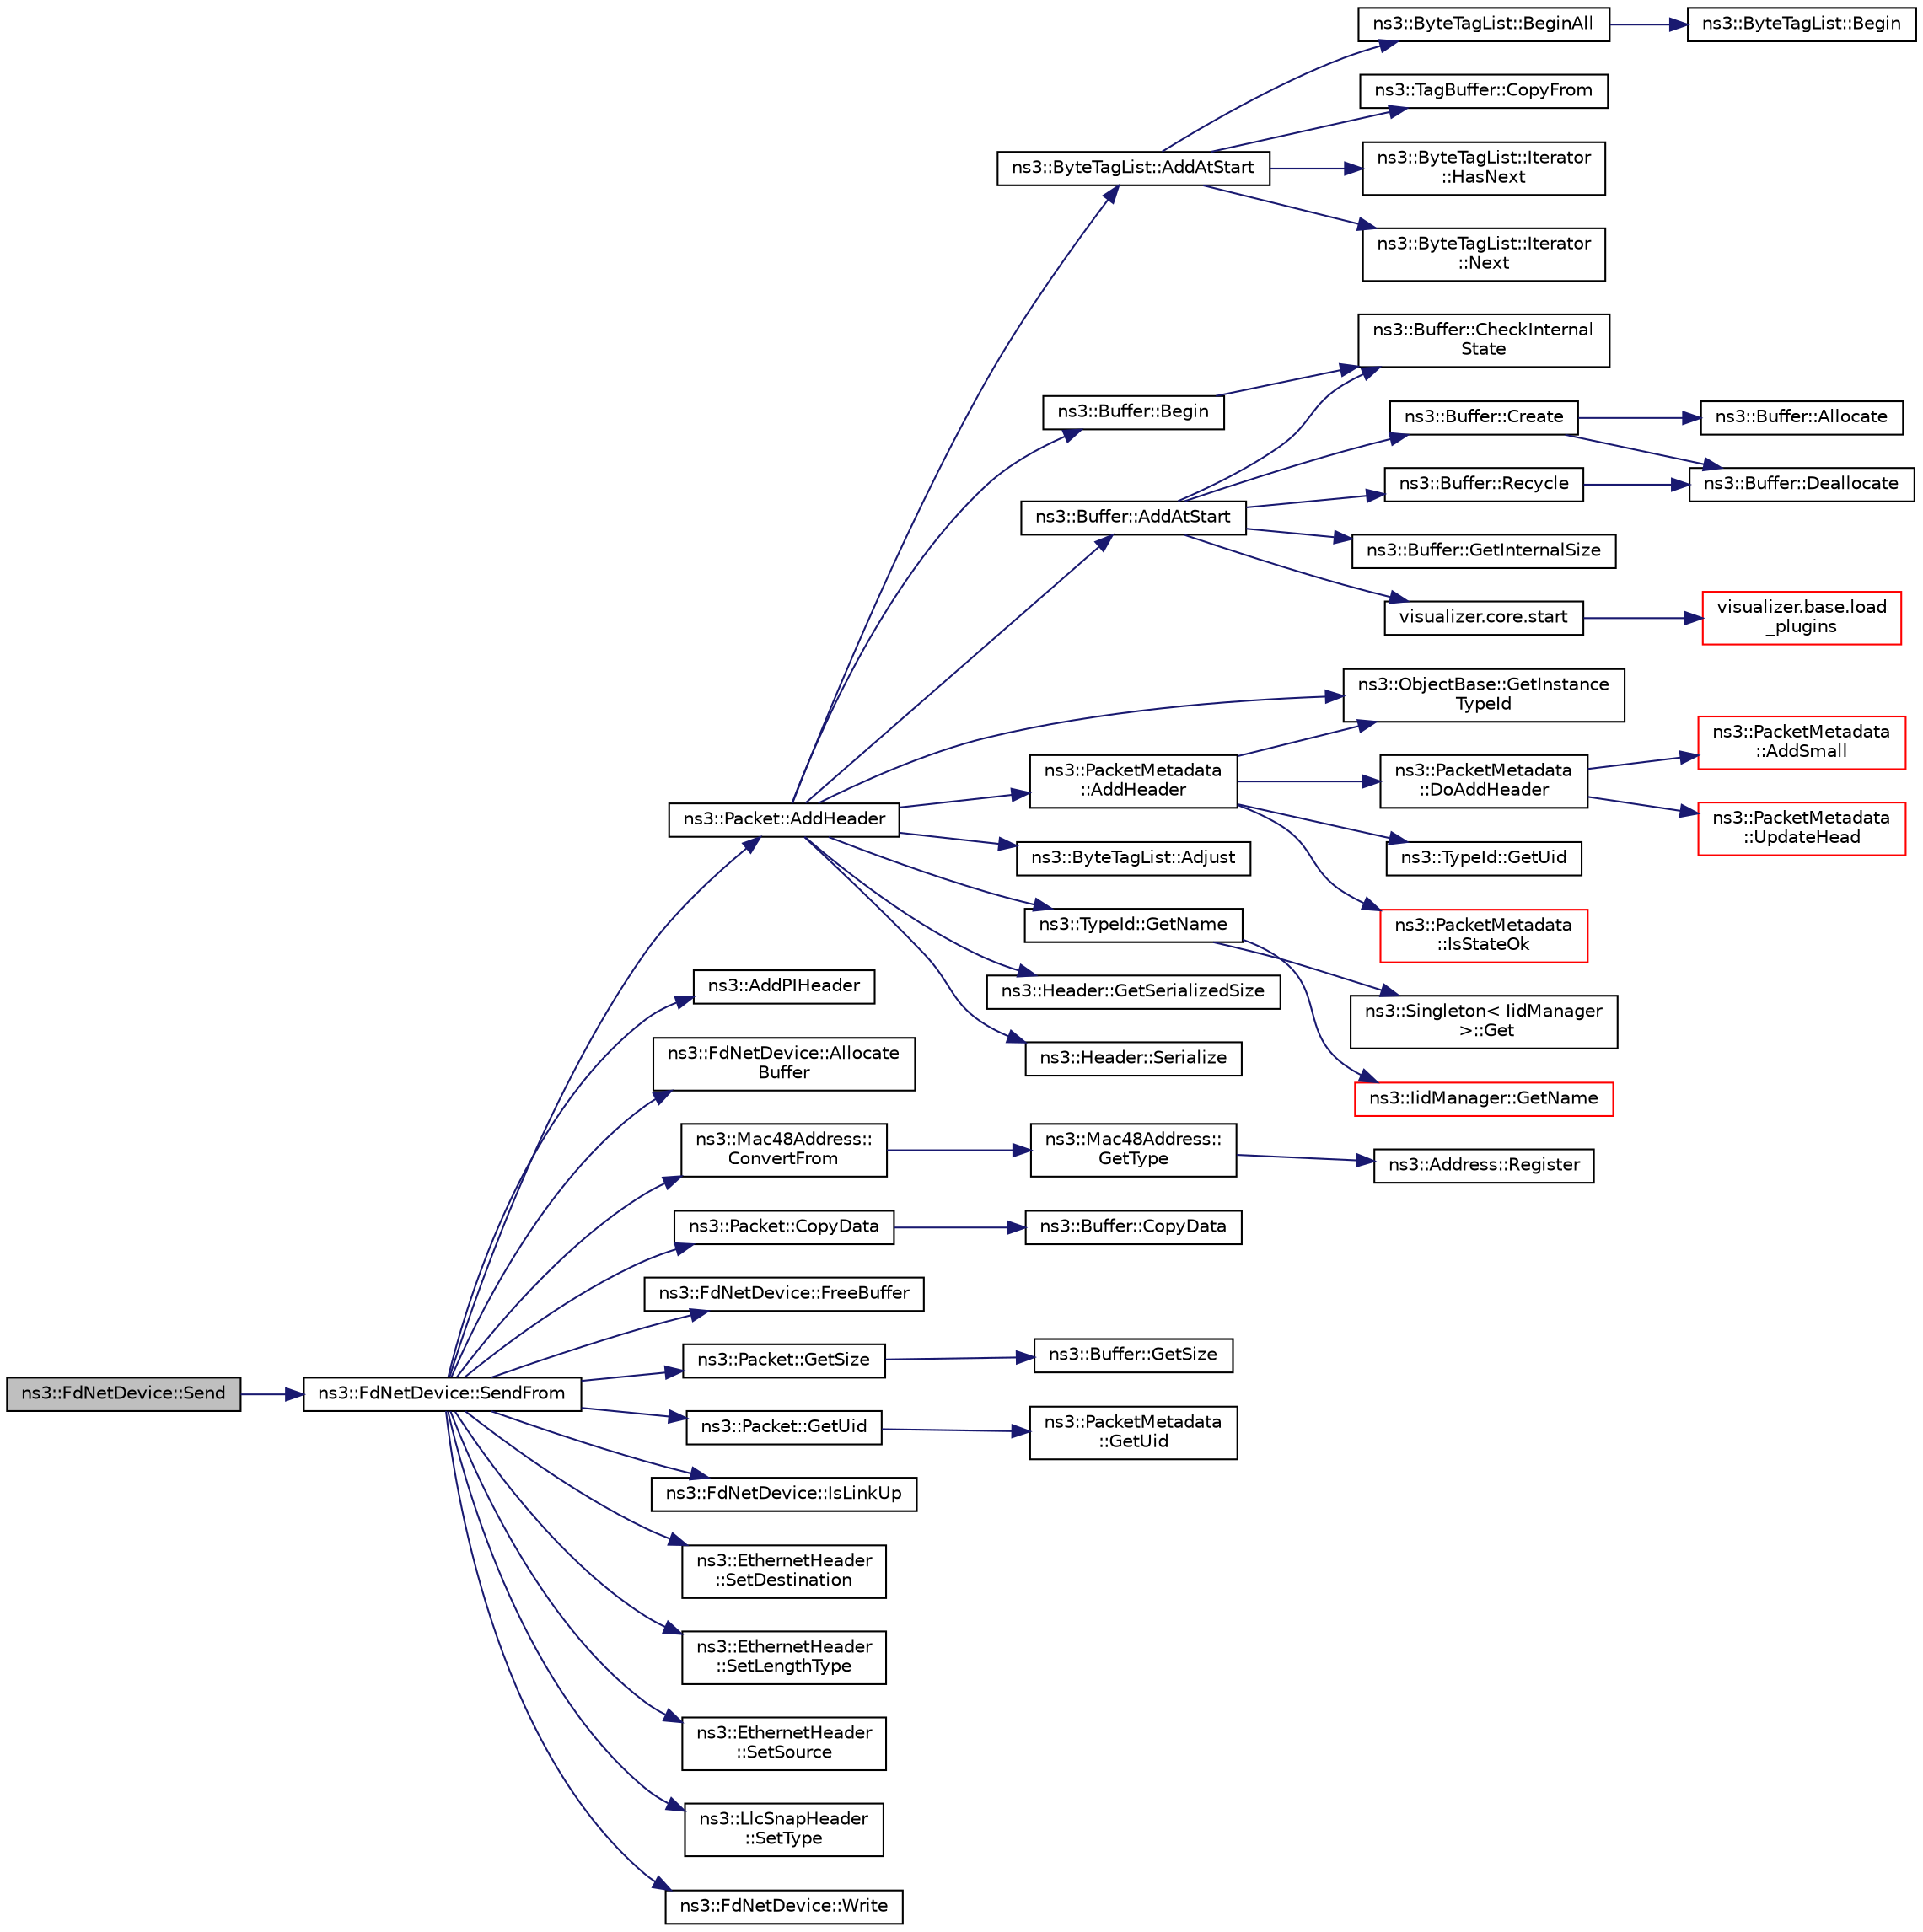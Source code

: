 digraph "ns3::FdNetDevice::Send"
{
 // LATEX_PDF_SIZE
  edge [fontname="Helvetica",fontsize="10",labelfontname="Helvetica",labelfontsize="10"];
  node [fontname="Helvetica",fontsize="10",shape=record];
  rankdir="LR";
  Node1 [label="ns3::FdNetDevice::Send",height=0.2,width=0.4,color="black", fillcolor="grey75", style="filled", fontcolor="black",tooltip=" "];
  Node1 -> Node2 [color="midnightblue",fontsize="10",style="solid",fontname="Helvetica"];
  Node2 [label="ns3::FdNetDevice::SendFrom",height=0.2,width=0.4,color="black", fillcolor="white", style="filled",URL="$classns3_1_1_fd_net_device.html#acf6a3cd28d254cd41c1776cbb55095cb",tooltip=" "];
  Node2 -> Node3 [color="midnightblue",fontsize="10",style="solid",fontname="Helvetica"];
  Node3 [label="ns3::Packet::AddHeader",height=0.2,width=0.4,color="black", fillcolor="white", style="filled",URL="$classns3_1_1_packet.html#a465108c595a0bc592095cbcab1832ed8",tooltip="Add header to this packet."];
  Node3 -> Node4 [color="midnightblue",fontsize="10",style="solid",fontname="Helvetica"];
  Node4 [label="ns3::ByteTagList::AddAtStart",height=0.2,width=0.4,color="black", fillcolor="white", style="filled",URL="$classns3_1_1_byte_tag_list.html#acb4563fbe4299c55af41ba7a166b71d5",tooltip="Make sure that all offsets are bigger than prependOffset which represents the location where new byte..."];
  Node4 -> Node5 [color="midnightblue",fontsize="10",style="solid",fontname="Helvetica"];
  Node5 [label="ns3::ByteTagList::BeginAll",height=0.2,width=0.4,color="black", fillcolor="white", style="filled",URL="$classns3_1_1_byte_tag_list.html#ab1d2c5671ea01900fa9ef58e33d1e739",tooltip="Returns an iterator pointing to the very first tag in this list."];
  Node5 -> Node6 [color="midnightblue",fontsize="10",style="solid",fontname="Helvetica"];
  Node6 [label="ns3::ByteTagList::Begin",height=0.2,width=0.4,color="black", fillcolor="white", style="filled",URL="$classns3_1_1_byte_tag_list.html#a22bb3fbf008c3bd4821429521a35c82d",tooltip=" "];
  Node4 -> Node7 [color="midnightblue",fontsize="10",style="solid",fontname="Helvetica"];
  Node7 [label="ns3::TagBuffer::CopyFrom",height=0.2,width=0.4,color="black", fillcolor="white", style="filled",URL="$classns3_1_1_tag_buffer.html#afe07a9e117449ff5b5d5857291671349",tooltip="Copy the nternal structure of another TagBuffer."];
  Node4 -> Node8 [color="midnightblue",fontsize="10",style="solid",fontname="Helvetica"];
  Node8 [label="ns3::ByteTagList::Iterator\l::HasNext",height=0.2,width=0.4,color="black", fillcolor="white", style="filled",URL="$classns3_1_1_byte_tag_list_1_1_iterator.html#a44e33e812e3eba4fdc168e36380853af",tooltip="Used to determine if the iterator is at the end of the byteTagList."];
  Node4 -> Node9 [color="midnightblue",fontsize="10",style="solid",fontname="Helvetica"];
  Node9 [label="ns3::ByteTagList::Iterator\l::Next",height=0.2,width=0.4,color="black", fillcolor="white", style="filled",URL="$classns3_1_1_byte_tag_list_1_1_iterator.html#af521864d800baab1d9c5262f59ce4433",tooltip="Returns the next Item from the ByteTagList."];
  Node3 -> Node10 [color="midnightblue",fontsize="10",style="solid",fontname="Helvetica"];
  Node10 [label="ns3::Buffer::AddAtStart",height=0.2,width=0.4,color="black", fillcolor="white", style="filled",URL="$classns3_1_1_buffer.html#a8abd8164c3671d3dadc98fc66fade7b1",tooltip=" "];
  Node10 -> Node11 [color="midnightblue",fontsize="10",style="solid",fontname="Helvetica"];
  Node11 [label="ns3::Buffer::CheckInternal\lState",height=0.2,width=0.4,color="black", fillcolor="white", style="filled",URL="$classns3_1_1_buffer.html#a200897ee202518b0d2bf91ead4e82be9",tooltip="Checks the internal buffer structures consistency."];
  Node10 -> Node12 [color="midnightblue",fontsize="10",style="solid",fontname="Helvetica"];
  Node12 [label="ns3::Buffer::Create",height=0.2,width=0.4,color="black", fillcolor="white", style="filled",URL="$classns3_1_1_buffer.html#a340c9888e35cf55d024808adfbd75913",tooltip="Create a buffer data storage."];
  Node12 -> Node13 [color="midnightblue",fontsize="10",style="solid",fontname="Helvetica"];
  Node13 [label="ns3::Buffer::Allocate",height=0.2,width=0.4,color="black", fillcolor="white", style="filled",URL="$classns3_1_1_buffer.html#a7bbfa888d618a79ee413fe01a7b4ff68",tooltip="Allocate a buffer data storage."];
  Node12 -> Node14 [color="midnightblue",fontsize="10",style="solid",fontname="Helvetica"];
  Node14 [label="ns3::Buffer::Deallocate",height=0.2,width=0.4,color="black", fillcolor="white", style="filled",URL="$classns3_1_1_buffer.html#a5cf2847bcc22da58cfa7e3a6b0279a01",tooltip="Deallocate the buffer memory."];
  Node10 -> Node15 [color="midnightblue",fontsize="10",style="solid",fontname="Helvetica"];
  Node15 [label="ns3::Buffer::GetInternalSize",height=0.2,width=0.4,color="black", fillcolor="white", style="filled",URL="$classns3_1_1_buffer.html#a1042168f1f6f3b24ad08a668662ab373",tooltip="Get the buffer real size."];
  Node10 -> Node16 [color="midnightblue",fontsize="10",style="solid",fontname="Helvetica"];
  Node16 [label="ns3::Buffer::Recycle",height=0.2,width=0.4,color="black", fillcolor="white", style="filled",URL="$classns3_1_1_buffer.html#aa14d4354b6de0c9d6044805f6503ecd2",tooltip="Recycle the buffer memory."];
  Node16 -> Node14 [color="midnightblue",fontsize="10",style="solid",fontname="Helvetica"];
  Node10 -> Node17 [color="midnightblue",fontsize="10",style="solid",fontname="Helvetica"];
  Node17 [label="visualizer.core.start",height=0.2,width=0.4,color="black", fillcolor="white", style="filled",URL="$namespacevisualizer_1_1core.html#a2a35e5d8a34af358b508dac8635754e0",tooltip=" "];
  Node17 -> Node18 [color="midnightblue",fontsize="10",style="solid",fontname="Helvetica"];
  Node18 [label="visualizer.base.load\l_plugins",height=0.2,width=0.4,color="red", fillcolor="white", style="filled",URL="$namespacevisualizer_1_1base.html#ad171497a5ff1afe0a73bedaebf35448f",tooltip=" "];
  Node3 -> Node20 [color="midnightblue",fontsize="10",style="solid",fontname="Helvetica"];
  Node20 [label="ns3::PacketMetadata\l::AddHeader",height=0.2,width=0.4,color="black", fillcolor="white", style="filled",URL="$classns3_1_1_packet_metadata.html#abdce736c4c5f647242f0808c0d2f9249",tooltip="Add an header."];
  Node20 -> Node21 [color="midnightblue",fontsize="10",style="solid",fontname="Helvetica"];
  Node21 [label="ns3::PacketMetadata\l::DoAddHeader",height=0.2,width=0.4,color="black", fillcolor="white", style="filled",URL="$classns3_1_1_packet_metadata.html#ae5ad09674e28733405c49b2655c51a5a",tooltip="Add an header."];
  Node21 -> Node22 [color="midnightblue",fontsize="10",style="solid",fontname="Helvetica"];
  Node22 [label="ns3::PacketMetadata\l::AddSmall",height=0.2,width=0.4,color="red", fillcolor="white", style="filled",URL="$classns3_1_1_packet_metadata.html#a9d74d684e6a7448a6790220c6c8e99f2",tooltip="Add a SmallItem."];
  Node21 -> Node32 [color="midnightblue",fontsize="10",style="solid",fontname="Helvetica"];
  Node32 [label="ns3::PacketMetadata\l::UpdateHead",height=0.2,width=0.4,color="red", fillcolor="white", style="filled",URL="$classns3_1_1_packet_metadata.html#a3baa0c324423e6fd600b31858aa4ade9",tooltip="Update the head."];
  Node20 -> Node33 [color="midnightblue",fontsize="10",style="solid",fontname="Helvetica"];
  Node33 [label="ns3::ObjectBase::GetInstance\lTypeId",height=0.2,width=0.4,color="black", fillcolor="white", style="filled",URL="$classns3_1_1_object_base.html#abe5b43a6f5b99a92a4c3122db31f06fb",tooltip="Get the most derived TypeId for this Object."];
  Node20 -> Node34 [color="midnightblue",fontsize="10",style="solid",fontname="Helvetica"];
  Node34 [label="ns3::TypeId::GetUid",height=0.2,width=0.4,color="black", fillcolor="white", style="filled",URL="$classns3_1_1_type_id.html#a429535085325d6f926724771446d9047",tooltip="Get the internal id of this TypeId."];
  Node20 -> Node35 [color="midnightblue",fontsize="10",style="solid",fontname="Helvetica"];
  Node35 [label="ns3::PacketMetadata\l::IsStateOk",height=0.2,width=0.4,color="red", fillcolor="white", style="filled",URL="$classns3_1_1_packet_metadata.html#a547dc7d09f1b2d41a28445a91c2fcf37",tooltip="Check if the metadata state is ok."];
  Node3 -> Node40 [color="midnightblue",fontsize="10",style="solid",fontname="Helvetica"];
  Node40 [label="ns3::ByteTagList::Adjust",height=0.2,width=0.4,color="black", fillcolor="white", style="filled",URL="$classns3_1_1_byte_tag_list.html#a1fec06d7e6daaf8039cf2a148e4090f2",tooltip="Adjust the offsets stored internally by the adjustment delta."];
  Node3 -> Node41 [color="midnightblue",fontsize="10",style="solid",fontname="Helvetica"];
  Node41 [label="ns3::Buffer::Begin",height=0.2,width=0.4,color="black", fillcolor="white", style="filled",URL="$classns3_1_1_buffer.html#acb977a0179de9abe4e295ce22023b4ca",tooltip=" "];
  Node41 -> Node11 [color="midnightblue",fontsize="10",style="solid",fontname="Helvetica"];
  Node3 -> Node33 [color="midnightblue",fontsize="10",style="solid",fontname="Helvetica"];
  Node3 -> Node42 [color="midnightblue",fontsize="10",style="solid",fontname="Helvetica"];
  Node42 [label="ns3::TypeId::GetName",height=0.2,width=0.4,color="black", fillcolor="white", style="filled",URL="$classns3_1_1_type_id.html#abc4965475a579c2afdc668d7a7d58374",tooltip="Get the name."];
  Node42 -> Node43 [color="midnightblue",fontsize="10",style="solid",fontname="Helvetica"];
  Node43 [label="ns3::Singleton\< IidManager\l \>::Get",height=0.2,width=0.4,color="black", fillcolor="white", style="filled",URL="$classns3_1_1_singleton.html#a80a2cd3c25a27ea72add7a9f7a141ffa",tooltip="Get a pointer to the singleton instance."];
  Node42 -> Node44 [color="midnightblue",fontsize="10",style="solid",fontname="Helvetica"];
  Node44 [label="ns3::IidManager::GetName",height=0.2,width=0.4,color="red", fillcolor="white", style="filled",URL="$classns3_1_1_iid_manager.html#a6658aaa8120efd885e98addb76a6f1d4",tooltip="Get the name of a type id."];
  Node3 -> Node46 [color="midnightblue",fontsize="10",style="solid",fontname="Helvetica"];
  Node46 [label="ns3::Header::GetSerializedSize",height=0.2,width=0.4,color="black", fillcolor="white", style="filled",URL="$classns3_1_1_header.html#a6ef0497eabc1b1fb0ad42738eb73f934",tooltip=" "];
  Node3 -> Node47 [color="midnightblue",fontsize="10",style="solid",fontname="Helvetica"];
  Node47 [label="ns3::Header::Serialize",height=0.2,width=0.4,color="black", fillcolor="white", style="filled",URL="$classns3_1_1_header.html#afb61f1aac69ff8349a6bfe521fab5404",tooltip=" "];
  Node2 -> Node48 [color="midnightblue",fontsize="10",style="solid",fontname="Helvetica"];
  Node48 [label="ns3::AddPIHeader",height=0.2,width=0.4,color="black", fillcolor="white", style="filled",URL="$group__fd-net-device.html#gad3e41a1d562aec7c106c65c5964071b6",tooltip="Synthesize PI header for the kernel."];
  Node2 -> Node49 [color="midnightblue",fontsize="10",style="solid",fontname="Helvetica"];
  Node49 [label="ns3::FdNetDevice::Allocate\lBuffer",height=0.2,width=0.4,color="black", fillcolor="white", style="filled",URL="$classns3_1_1_fd_net_device.html#a2697387a4770f9504e7677aabc461ff5",tooltip="Allocate packet buffer."];
  Node2 -> Node50 [color="midnightblue",fontsize="10",style="solid",fontname="Helvetica"];
  Node50 [label="ns3::Mac48Address::\lConvertFrom",height=0.2,width=0.4,color="black", fillcolor="white", style="filled",URL="$classns3_1_1_mac48_address.html#a911ce13603a9ef837545a032b6523ae4",tooltip=" "];
  Node50 -> Node51 [color="midnightblue",fontsize="10",style="solid",fontname="Helvetica"];
  Node51 [label="ns3::Mac48Address::\lGetType",height=0.2,width=0.4,color="black", fillcolor="white", style="filled",URL="$classns3_1_1_mac48_address.html#a5d365853b58b7acb2cc1cf905115891b",tooltip="Return the Type of address."];
  Node51 -> Node52 [color="midnightblue",fontsize="10",style="solid",fontname="Helvetica"];
  Node52 [label="ns3::Address::Register",height=0.2,width=0.4,color="black", fillcolor="white", style="filled",URL="$classns3_1_1_address.html#a75d239c79bb3c39d64a8db4f2d3d9b20",tooltip="Allocate a new type id for a new type of address."];
  Node2 -> Node53 [color="midnightblue",fontsize="10",style="solid",fontname="Helvetica"];
  Node53 [label="ns3::Packet::CopyData",height=0.2,width=0.4,color="black", fillcolor="white", style="filled",URL="$classns3_1_1_packet.html#a5bafd70ccf970b10524e2d61afd39dc1",tooltip="Copy the packet contents to a byte buffer."];
  Node53 -> Node54 [color="midnightblue",fontsize="10",style="solid",fontname="Helvetica"];
  Node54 [label="ns3::Buffer::CopyData",height=0.2,width=0.4,color="black", fillcolor="white", style="filled",URL="$classns3_1_1_buffer.html#a767c8ec06a1307b569b9a5996dcacf91",tooltip="Copy the specified amount of data from the buffer to the given output stream."];
  Node2 -> Node55 [color="midnightblue",fontsize="10",style="solid",fontname="Helvetica"];
  Node55 [label="ns3::FdNetDevice::FreeBuffer",height=0.2,width=0.4,color="black", fillcolor="white", style="filled",URL="$classns3_1_1_fd_net_device.html#a09bd030228537febccb676ce52cf1f85",tooltip="Free the given packet buffer."];
  Node2 -> Node56 [color="midnightblue",fontsize="10",style="solid",fontname="Helvetica"];
  Node56 [label="ns3::Packet::GetSize",height=0.2,width=0.4,color="black", fillcolor="white", style="filled",URL="$classns3_1_1_packet.html#afff7cb1ff518ee6dc0d424e10a5ad6ec",tooltip="Returns the the size in bytes of the packet (including the zero-filled initial payload)."];
  Node56 -> Node57 [color="midnightblue",fontsize="10",style="solid",fontname="Helvetica"];
  Node57 [label="ns3::Buffer::GetSize",height=0.2,width=0.4,color="black", fillcolor="white", style="filled",URL="$classns3_1_1_buffer.html#a60c9172d2b102f8856c81b2126c8b209",tooltip=" "];
  Node2 -> Node58 [color="midnightblue",fontsize="10",style="solid",fontname="Helvetica"];
  Node58 [label="ns3::Packet::GetUid",height=0.2,width=0.4,color="black", fillcolor="white", style="filled",URL="$classns3_1_1_packet.html#ab9f0b7e9cf21b7271eda0094e6ff2792",tooltip="Returns the packet's Uid."];
  Node58 -> Node59 [color="midnightblue",fontsize="10",style="solid",fontname="Helvetica"];
  Node59 [label="ns3::PacketMetadata\l::GetUid",height=0.2,width=0.4,color="black", fillcolor="white", style="filled",URL="$classns3_1_1_packet_metadata.html#aff25afa4a4e4304185feaeda79d0415f",tooltip="Get the packet Uid."];
  Node2 -> Node60 [color="midnightblue",fontsize="10",style="solid",fontname="Helvetica"];
  Node60 [label="ns3::FdNetDevice::IsLinkUp",height=0.2,width=0.4,color="black", fillcolor="white", style="filled",URL="$classns3_1_1_fd_net_device.html#a850e95921279495a9f4a3bf71694fdb1",tooltip=" "];
  Node2 -> Node61 [color="midnightblue",fontsize="10",style="solid",fontname="Helvetica"];
  Node61 [label="ns3::EthernetHeader\l::SetDestination",height=0.2,width=0.4,color="black", fillcolor="white", style="filled",URL="$classns3_1_1_ethernet_header.html#a40b1459c54c1f92240899c58c0a7a447",tooltip=" "];
  Node2 -> Node62 [color="midnightblue",fontsize="10",style="solid",fontname="Helvetica"];
  Node62 [label="ns3::EthernetHeader\l::SetLengthType",height=0.2,width=0.4,color="black", fillcolor="white", style="filled",URL="$classns3_1_1_ethernet_header.html#a765c4746c32e8b4cb6bf17eb76507f27",tooltip=" "];
  Node2 -> Node63 [color="midnightblue",fontsize="10",style="solid",fontname="Helvetica"];
  Node63 [label="ns3::EthernetHeader\l::SetSource",height=0.2,width=0.4,color="black", fillcolor="white", style="filled",URL="$classns3_1_1_ethernet_header.html#a78092e407054c05aa43ae95354988563",tooltip=" "];
  Node2 -> Node64 [color="midnightblue",fontsize="10",style="solid",fontname="Helvetica"];
  Node64 [label="ns3::LlcSnapHeader\l::SetType",height=0.2,width=0.4,color="black", fillcolor="white", style="filled",URL="$classns3_1_1_llc_snap_header.html#ad11362908897df050361a0c70ce454fc",tooltip="Set the Ethertype."];
  Node2 -> Node65 [color="midnightblue",fontsize="10",style="solid",fontname="Helvetica"];
  Node65 [label="ns3::FdNetDevice::Write",height=0.2,width=0.4,color="black", fillcolor="white", style="filled",URL="$classns3_1_1_fd_net_device.html#acd8743ef6f5cc2a7cf62fb4e93de965f",tooltip="Write packet data to device."];
}
